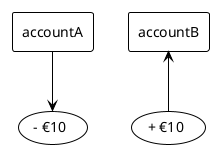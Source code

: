 @startuml name
!theme plain
agent accountA
agent accountB

' accountA -> accountB : €10
accountA --> (- €10)
accountB <-- (+ €10)

@enduml

